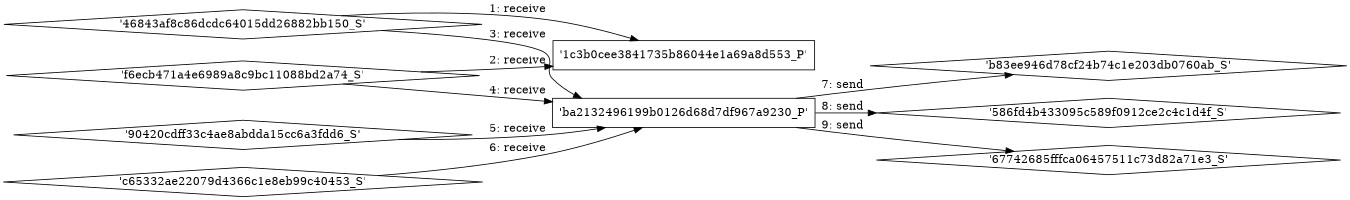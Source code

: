 digraph "D:\Learning\Paper\apt\基于CTI的攻击预警\Dataset\攻击图\ASGfromALLCTI\Minimize cybersecurity risk with Software Asset Management.dot" {
rankdir="LR"
size="9"
fixedsize="false"
splines="true"
nodesep=0.3
ranksep=0
fontsize=10
overlap="scalexy"
engine= "neato"
	"'1c3b0cee3841735b86044e1a69a8d553_P'" [node_type=Process shape=box]
	"'46843af8c86dcdc64015dd26882bb150_S'" [node_type=Socket shape=diamond]
	"'46843af8c86dcdc64015dd26882bb150_S'" -> "'1c3b0cee3841735b86044e1a69a8d553_P'" [label="1: receive"]
	"'1c3b0cee3841735b86044e1a69a8d553_P'" [node_type=Process shape=box]
	"'f6ecb471a4e6989a8c9bc11088bd2a74_S'" [node_type=Socket shape=diamond]
	"'f6ecb471a4e6989a8c9bc11088bd2a74_S'" -> "'1c3b0cee3841735b86044e1a69a8d553_P'" [label="2: receive"]
	"'ba2132496199b0126d68d7df967a9230_P'" [node_type=Process shape=box]
	"'46843af8c86dcdc64015dd26882bb150_S'" [node_type=Socket shape=diamond]
	"'46843af8c86dcdc64015dd26882bb150_S'" -> "'ba2132496199b0126d68d7df967a9230_P'" [label="3: receive"]
	"'ba2132496199b0126d68d7df967a9230_P'" [node_type=Process shape=box]
	"'f6ecb471a4e6989a8c9bc11088bd2a74_S'" [node_type=Socket shape=diamond]
	"'f6ecb471a4e6989a8c9bc11088bd2a74_S'" -> "'ba2132496199b0126d68d7df967a9230_P'" [label="4: receive"]
	"'ba2132496199b0126d68d7df967a9230_P'" [node_type=Process shape=box]
	"'90420cdff33c4ae8abdda15cc6a3fdd6_S'" [node_type=Socket shape=diamond]
	"'90420cdff33c4ae8abdda15cc6a3fdd6_S'" -> "'ba2132496199b0126d68d7df967a9230_P'" [label="5: receive"]
	"'ba2132496199b0126d68d7df967a9230_P'" [node_type=Process shape=box]
	"'c65332ae22079d4366c1e8eb99c40453_S'" [node_type=Socket shape=diamond]
	"'c65332ae22079d4366c1e8eb99c40453_S'" -> "'ba2132496199b0126d68d7df967a9230_P'" [label="6: receive"]
	"'b83ee946d78cf24b74c1e203db0760ab_S'" [node_type=Socket shape=diamond]
	"'ba2132496199b0126d68d7df967a9230_P'" [node_type=Process shape=box]
	"'ba2132496199b0126d68d7df967a9230_P'" -> "'b83ee946d78cf24b74c1e203db0760ab_S'" [label="7: send"]
	"'586fd4b433095c589f0912ce2c4c1d4f_S'" [node_type=Socket shape=diamond]
	"'ba2132496199b0126d68d7df967a9230_P'" [node_type=Process shape=box]
	"'ba2132496199b0126d68d7df967a9230_P'" -> "'586fd4b433095c589f0912ce2c4c1d4f_S'" [label="8: send"]
	"'67742685fffca06457511c73d82a71e3_S'" [node_type=Socket shape=diamond]
	"'ba2132496199b0126d68d7df967a9230_P'" [node_type=Process shape=box]
	"'ba2132496199b0126d68d7df967a9230_P'" -> "'67742685fffca06457511c73d82a71e3_S'" [label="9: send"]
}
